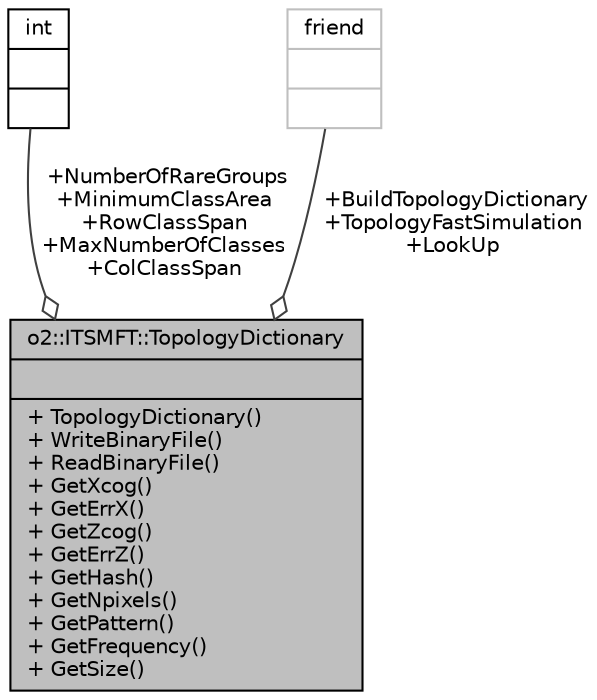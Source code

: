 digraph "o2::ITSMFT::TopologyDictionary"
{
 // INTERACTIVE_SVG=YES
  bgcolor="transparent";
  edge [fontname="Helvetica",fontsize="10",labelfontname="Helvetica",labelfontsize="10"];
  node [fontname="Helvetica",fontsize="10",shape=record];
  Node1 [label="{o2::ITSMFT::TopologyDictionary\n||+ TopologyDictionary()\l+ WriteBinaryFile()\l+ ReadBinaryFile()\l+ GetXcog()\l+ GetErrX()\l+ GetZcog()\l+ GetErrZ()\l+ GetHash()\l+ GetNpixels()\l+ GetPattern()\l+ GetFrequency()\l+ GetSize()\l}",height=0.2,width=0.4,color="black", fillcolor="grey75", style="filled" fontcolor="black"];
  Node2 -> Node1 [color="grey25",fontsize="10",style="solid",label=" +NumberOfRareGroups\n+MinimumClassArea\n+RowClassSpan\n+MaxNumberOfClasses\n+ColClassSpan" ,arrowhead="odiamond",fontname="Helvetica"];
  Node2 [label="{int\n||}",height=0.2,width=0.4,color="black",URL="$d1/da0/classint.html"];
  Node3 -> Node1 [color="grey25",fontsize="10",style="solid",label=" +BuildTopologyDictionary\n+TopologyFastSimulation\n+LookUp" ,arrowhead="odiamond",fontname="Helvetica"];
  Node3 [label="{friend\n||}",height=0.2,width=0.4,color="grey75"];
}
